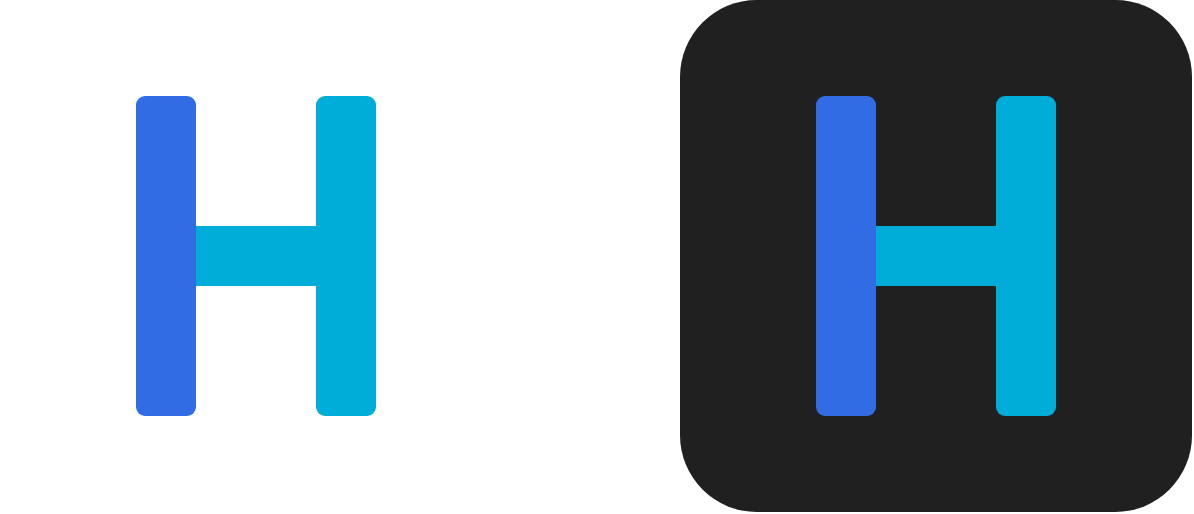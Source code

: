 <mxfile version="16.5.1" type="device"><diagram id="bpuFgnIFz4hg5nOHdJF9" name="Page-1"><mxGraphModel dx="1843" dy="2497" grid="1" gridSize="10" guides="1" tooltips="1" connect="1" arrows="1" fold="1" page="1" pageScale="1" pageWidth="827" pageHeight="1169" math="0" shadow="0"><root><mxCell id="0"/><mxCell id="1" parent="0"/><mxCell id="C5BK6quYIHpZcUmhhB6W-15" value="" style="rounded=1;whiteSpace=wrap;html=1;strokeColor=none;strokeWidth=1;" parent="1" vertex="1"><mxGeometry x="121" y="-712" width="256" height="256" as="geometry"/></mxCell><mxCell id="C5BK6quYIHpZcUmhhB6W-16" value="" style="rounded=0;whiteSpace=wrap;html=1;strokeColor=none;fillColor=#00ADD8;" parent="1" vertex="1"><mxGeometry x="189" y="-599" width="120" height="30" as="geometry"/></mxCell><mxCell id="C5BK6quYIHpZcUmhhB6W-17" value="" style="rounded=1;whiteSpace=wrap;html=1;strokeColor=none;fillColor=#326CE5;rotation=90;" parent="1" vertex="1"><mxGeometry x="124" y="-599" width="160" height="30" as="geometry"/></mxCell><mxCell id="C5BK6quYIHpZcUmhhB6W-18" value="" style="rounded=1;whiteSpace=wrap;html=1;strokeColor=none;fillColor=#00ADD8;rotation=90;" parent="1" vertex="1"><mxGeometry x="214" y="-599" width="160" height="30" as="geometry"/></mxCell><mxCell id="C5BK6quYIHpZcUmhhB6W-49" value="" style="rounded=1;whiteSpace=wrap;html=1;strokeColor=none;strokeWidth=1;fillColor=#202020;" parent="1" vertex="1"><mxGeometry x="461" y="-712" width="256" height="256" as="geometry"/></mxCell><mxCell id="C5BK6quYIHpZcUmhhB6W-50" value="" style="rounded=0;whiteSpace=wrap;html=1;strokeColor=none;fillColor=#00ADD8;" parent="1" vertex="1"><mxGeometry x="529" y="-599" width="120" height="30" as="geometry"/></mxCell><mxCell id="C5BK6quYIHpZcUmhhB6W-51" value="" style="rounded=1;whiteSpace=wrap;html=1;strokeColor=none;fillColor=#326CE5;rotation=90;" parent="1" vertex="1"><mxGeometry x="464" y="-599" width="160" height="30" as="geometry"/></mxCell><mxCell id="C5BK6quYIHpZcUmhhB6W-52" value="" style="rounded=1;whiteSpace=wrap;html=1;strokeColor=none;fillColor=#00ADD8;rotation=90;" parent="1" vertex="1"><mxGeometry x="554" y="-599" width="160" height="30" as="geometry"/></mxCell></root></mxGraphModel></diagram></mxfile>